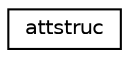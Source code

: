 digraph "Graphical Class Hierarchy"
{
 // INTERACTIVE_SVG=YES
  edge [fontname="Helvetica",fontsize="10",labelfontname="Helvetica",labelfontsize="10"];
  node [fontname="Helvetica",fontsize="10",shape=record];
  rankdir="LR";
  Node0 [label="attstruc",height=0.2,width=0.4,color="black", fillcolor="white", style="filled",URL="$structattstruc.html"];
}
